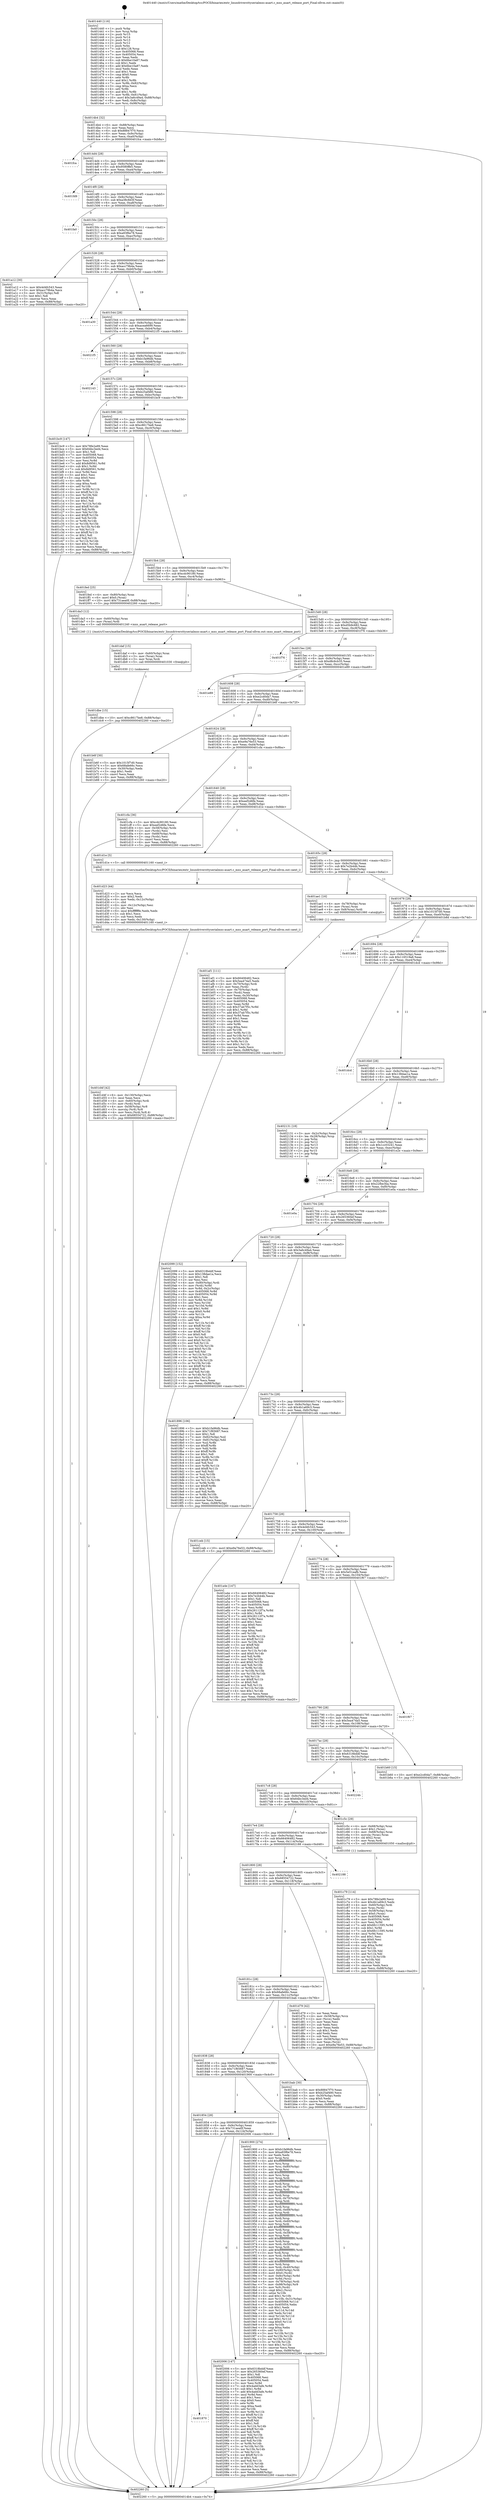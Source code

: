 digraph "0x401440" {
  label = "0x401440 (/mnt/c/Users/mathe/Desktop/tcc/POCII/binaries/extr_linuxdriversttyserialmxs-auart.c_mxs_auart_release_port_Final-ollvm.out::main(0))"
  labelloc = "t"
  node[shape=record]

  Entry [label="",width=0.3,height=0.3,shape=circle,fillcolor=black,style=filled]
  "0x4014b4" [label="{
     0x4014b4 [32]\l
     | [instrs]\l
     &nbsp;&nbsp;0x4014b4 \<+6\>: mov -0x88(%rbp),%eax\l
     &nbsp;&nbsp;0x4014ba \<+2\>: mov %eax,%ecx\l
     &nbsp;&nbsp;0x4014bc \<+6\>: sub $0x88847f70,%ecx\l
     &nbsp;&nbsp;0x4014c2 \<+6\>: mov %eax,-0x9c(%rbp)\l
     &nbsp;&nbsp;0x4014c8 \<+6\>: mov %ecx,-0xa0(%rbp)\l
     &nbsp;&nbsp;0x4014ce \<+6\>: je 0000000000401fca \<main+0xb8a\>\l
  }"]
  "0x401fca" [label="{
     0x401fca\l
  }", style=dashed]
  "0x4014d4" [label="{
     0x4014d4 [28]\l
     | [instrs]\l
     &nbsp;&nbsp;0x4014d4 \<+5\>: jmp 00000000004014d9 \<main+0x99\>\l
     &nbsp;&nbsp;0x4014d9 \<+6\>: mov -0x9c(%rbp),%eax\l
     &nbsp;&nbsp;0x4014df \<+5\>: sub $0x9580ffe5,%eax\l
     &nbsp;&nbsp;0x4014e4 \<+6\>: mov %eax,-0xa4(%rbp)\l
     &nbsp;&nbsp;0x4014ea \<+6\>: je 0000000000401fd9 \<main+0xb99\>\l
  }"]
  Exit [label="",width=0.3,height=0.3,shape=circle,fillcolor=black,style=filled,peripheries=2]
  "0x401fd9" [label="{
     0x401fd9\l
  }", style=dashed]
  "0x4014f0" [label="{
     0x4014f0 [28]\l
     | [instrs]\l
     &nbsp;&nbsp;0x4014f0 \<+5\>: jmp 00000000004014f5 \<main+0xb5\>\l
     &nbsp;&nbsp;0x4014f5 \<+6\>: mov -0x9c(%rbp),%eax\l
     &nbsp;&nbsp;0x4014fb \<+5\>: sub $0xa38c8d3f,%eax\l
     &nbsp;&nbsp;0x401500 \<+6\>: mov %eax,-0xa8(%rbp)\l
     &nbsp;&nbsp;0x401506 \<+6\>: je 0000000000401fa0 \<main+0xb60\>\l
  }"]
  "0x401870" [label="{
     0x401870\l
  }", style=dashed]
  "0x401fa0" [label="{
     0x401fa0\l
  }", style=dashed]
  "0x40150c" [label="{
     0x40150c [28]\l
     | [instrs]\l
     &nbsp;&nbsp;0x40150c \<+5\>: jmp 0000000000401511 \<main+0xd1\>\l
     &nbsp;&nbsp;0x401511 \<+6\>: mov -0x9c(%rbp),%eax\l
     &nbsp;&nbsp;0x401517 \<+5\>: sub $0xa93f6e78,%eax\l
     &nbsp;&nbsp;0x40151c \<+6\>: mov %eax,-0xac(%rbp)\l
     &nbsp;&nbsp;0x401522 \<+6\>: je 0000000000401a12 \<main+0x5d2\>\l
  }"]
  "0x402006" [label="{
     0x402006 [147]\l
     | [instrs]\l
     &nbsp;&nbsp;0x402006 \<+5\>: mov $0x6318bddf,%eax\l
     &nbsp;&nbsp;0x40200b \<+5\>: mov $0x265360ef,%ecx\l
     &nbsp;&nbsp;0x402010 \<+2\>: mov $0x1,%dl\l
     &nbsp;&nbsp;0x402012 \<+7\>: mov 0x405068,%esi\l
     &nbsp;&nbsp;0x402019 \<+7\>: mov 0x405054,%edi\l
     &nbsp;&nbsp;0x402020 \<+3\>: mov %esi,%r8d\l
     &nbsp;&nbsp;0x402023 \<+7\>: sub $0x4add3afe,%r8d\l
     &nbsp;&nbsp;0x40202a \<+4\>: sub $0x1,%r8d\l
     &nbsp;&nbsp;0x40202e \<+7\>: add $0x4add3afe,%r8d\l
     &nbsp;&nbsp;0x402035 \<+4\>: imul %r8d,%esi\l
     &nbsp;&nbsp;0x402039 \<+3\>: and $0x1,%esi\l
     &nbsp;&nbsp;0x40203c \<+3\>: cmp $0x0,%esi\l
     &nbsp;&nbsp;0x40203f \<+4\>: sete %r9b\l
     &nbsp;&nbsp;0x402043 \<+3\>: cmp $0xa,%edi\l
     &nbsp;&nbsp;0x402046 \<+4\>: setl %r10b\l
     &nbsp;&nbsp;0x40204a \<+3\>: mov %r9b,%r11b\l
     &nbsp;&nbsp;0x40204d \<+4\>: xor $0xff,%r11b\l
     &nbsp;&nbsp;0x402051 \<+3\>: mov %r10b,%bl\l
     &nbsp;&nbsp;0x402054 \<+3\>: xor $0xff,%bl\l
     &nbsp;&nbsp;0x402057 \<+3\>: xor $0x1,%dl\l
     &nbsp;&nbsp;0x40205a \<+3\>: mov %r11b,%r14b\l
     &nbsp;&nbsp;0x40205d \<+4\>: and $0xff,%r14b\l
     &nbsp;&nbsp;0x402061 \<+3\>: and %dl,%r9b\l
     &nbsp;&nbsp;0x402064 \<+3\>: mov %bl,%r15b\l
     &nbsp;&nbsp;0x402067 \<+4\>: and $0xff,%r15b\l
     &nbsp;&nbsp;0x40206b \<+3\>: and %dl,%r10b\l
     &nbsp;&nbsp;0x40206e \<+3\>: or %r9b,%r14b\l
     &nbsp;&nbsp;0x402071 \<+3\>: or %r10b,%r15b\l
     &nbsp;&nbsp;0x402074 \<+3\>: xor %r15b,%r14b\l
     &nbsp;&nbsp;0x402077 \<+3\>: or %bl,%r11b\l
     &nbsp;&nbsp;0x40207a \<+4\>: xor $0xff,%r11b\l
     &nbsp;&nbsp;0x40207e \<+3\>: or $0x1,%dl\l
     &nbsp;&nbsp;0x402081 \<+3\>: and %dl,%r11b\l
     &nbsp;&nbsp;0x402084 \<+3\>: or %r11b,%r14b\l
     &nbsp;&nbsp;0x402087 \<+4\>: test $0x1,%r14b\l
     &nbsp;&nbsp;0x40208b \<+3\>: cmovne %ecx,%eax\l
     &nbsp;&nbsp;0x40208e \<+6\>: mov %eax,-0x88(%rbp)\l
     &nbsp;&nbsp;0x402094 \<+5\>: jmp 0000000000402260 \<main+0xe20\>\l
  }"]
  "0x401a12" [label="{
     0x401a12 [30]\l
     | [instrs]\l
     &nbsp;&nbsp;0x401a12 \<+5\>: mov $0x4d4fc543,%eax\l
     &nbsp;&nbsp;0x401a17 \<+5\>: mov $0xacc79b4a,%ecx\l
     &nbsp;&nbsp;0x401a1c \<+3\>: mov -0x31(%rbp),%dl\l
     &nbsp;&nbsp;0x401a1f \<+3\>: test $0x1,%dl\l
     &nbsp;&nbsp;0x401a22 \<+3\>: cmovne %ecx,%eax\l
     &nbsp;&nbsp;0x401a25 \<+6\>: mov %eax,-0x88(%rbp)\l
     &nbsp;&nbsp;0x401a2b \<+5\>: jmp 0000000000402260 \<main+0xe20\>\l
  }"]
  "0x401528" [label="{
     0x401528 [28]\l
     | [instrs]\l
     &nbsp;&nbsp;0x401528 \<+5\>: jmp 000000000040152d \<main+0xed\>\l
     &nbsp;&nbsp;0x40152d \<+6\>: mov -0x9c(%rbp),%eax\l
     &nbsp;&nbsp;0x401533 \<+5\>: sub $0xacc79b4a,%eax\l
     &nbsp;&nbsp;0x401538 \<+6\>: mov %eax,-0xb0(%rbp)\l
     &nbsp;&nbsp;0x40153e \<+6\>: je 0000000000401a30 \<main+0x5f0\>\l
  }"]
  "0x401dbe" [label="{
     0x401dbe [15]\l
     | [instrs]\l
     &nbsp;&nbsp;0x401dbe \<+10\>: movl $0xc8617be8,-0x88(%rbp)\l
     &nbsp;&nbsp;0x401dc8 \<+5\>: jmp 0000000000402260 \<main+0xe20\>\l
  }"]
  "0x401a30" [label="{
     0x401a30\l
  }", style=dashed]
  "0x401544" [label="{
     0x401544 [28]\l
     | [instrs]\l
     &nbsp;&nbsp;0x401544 \<+5\>: jmp 0000000000401549 \<main+0x109\>\l
     &nbsp;&nbsp;0x401549 \<+6\>: mov -0x9c(%rbp),%eax\l
     &nbsp;&nbsp;0x40154f \<+5\>: sub $0xacea6699,%eax\l
     &nbsp;&nbsp;0x401554 \<+6\>: mov %eax,-0xb4(%rbp)\l
     &nbsp;&nbsp;0x40155a \<+6\>: je 00000000004021f5 \<main+0xdb5\>\l
  }"]
  "0x401daf" [label="{
     0x401daf [15]\l
     | [instrs]\l
     &nbsp;&nbsp;0x401daf \<+4\>: mov -0x60(%rbp),%rax\l
     &nbsp;&nbsp;0x401db3 \<+3\>: mov (%rax),%rax\l
     &nbsp;&nbsp;0x401db6 \<+3\>: mov %rax,%rdi\l
     &nbsp;&nbsp;0x401db9 \<+5\>: call 0000000000401030 \<free@plt\>\l
     | [calls]\l
     &nbsp;&nbsp;0x401030 \{1\} (unknown)\l
  }"]
  "0x4021f5" [label="{
     0x4021f5\l
  }", style=dashed]
  "0x401560" [label="{
     0x401560 [28]\l
     | [instrs]\l
     &nbsp;&nbsp;0x401560 \<+5\>: jmp 0000000000401565 \<main+0x125\>\l
     &nbsp;&nbsp;0x401565 \<+6\>: mov -0x9c(%rbp),%eax\l
     &nbsp;&nbsp;0x40156b \<+5\>: sub $0xb1fa96db,%eax\l
     &nbsp;&nbsp;0x401570 \<+6\>: mov %eax,-0xb8(%rbp)\l
     &nbsp;&nbsp;0x401576 \<+6\>: je 0000000000402143 \<main+0xd03\>\l
  }"]
  "0x401d4f" [label="{
     0x401d4f [42]\l
     | [instrs]\l
     &nbsp;&nbsp;0x401d4f \<+6\>: mov -0x130(%rbp),%ecx\l
     &nbsp;&nbsp;0x401d55 \<+3\>: imul %eax,%ecx\l
     &nbsp;&nbsp;0x401d58 \<+4\>: mov -0x60(%rbp),%rdi\l
     &nbsp;&nbsp;0x401d5c \<+3\>: mov (%rdi),%rdi\l
     &nbsp;&nbsp;0x401d5f \<+4\>: mov -0x58(%rbp),%r8\l
     &nbsp;&nbsp;0x401d63 \<+3\>: movslq (%r8),%r8\l
     &nbsp;&nbsp;0x401d66 \<+4\>: mov %ecx,(%rdi,%r8,4)\l
     &nbsp;&nbsp;0x401d6a \<+10\>: movl $0x68554722,-0x88(%rbp)\l
     &nbsp;&nbsp;0x401d74 \<+5\>: jmp 0000000000402260 \<main+0xe20\>\l
  }"]
  "0x402143" [label="{
     0x402143\l
  }", style=dashed]
  "0x40157c" [label="{
     0x40157c [28]\l
     | [instrs]\l
     &nbsp;&nbsp;0x40157c \<+5\>: jmp 0000000000401581 \<main+0x141\>\l
     &nbsp;&nbsp;0x401581 \<+6\>: mov -0x9c(%rbp),%eax\l
     &nbsp;&nbsp;0x401587 \<+5\>: sub $0xb25af480,%eax\l
     &nbsp;&nbsp;0x40158c \<+6\>: mov %eax,-0xbc(%rbp)\l
     &nbsp;&nbsp;0x401592 \<+6\>: je 0000000000401bc9 \<main+0x789\>\l
  }"]
  "0x401d23" [label="{
     0x401d23 [44]\l
     | [instrs]\l
     &nbsp;&nbsp;0x401d23 \<+2\>: xor %ecx,%ecx\l
     &nbsp;&nbsp;0x401d25 \<+5\>: mov $0x2,%edx\l
     &nbsp;&nbsp;0x401d2a \<+6\>: mov %edx,-0x12c(%rbp)\l
     &nbsp;&nbsp;0x401d30 \<+1\>: cltd\l
     &nbsp;&nbsp;0x401d31 \<+6\>: mov -0x12c(%rbp),%esi\l
     &nbsp;&nbsp;0x401d37 \<+2\>: idiv %esi\l
     &nbsp;&nbsp;0x401d39 \<+6\>: imul $0xfffffffe,%edx,%edx\l
     &nbsp;&nbsp;0x401d3f \<+3\>: sub $0x1,%ecx\l
     &nbsp;&nbsp;0x401d42 \<+2\>: sub %ecx,%edx\l
     &nbsp;&nbsp;0x401d44 \<+6\>: mov %edx,-0x130(%rbp)\l
     &nbsp;&nbsp;0x401d4a \<+5\>: call 0000000000401160 \<next_i\>\l
     | [calls]\l
     &nbsp;&nbsp;0x401160 \{1\} (/mnt/c/Users/mathe/Desktop/tcc/POCII/binaries/extr_linuxdriversttyserialmxs-auart.c_mxs_auart_release_port_Final-ollvm.out::next_i)\l
  }"]
  "0x401bc9" [label="{
     0x401bc9 [147]\l
     | [instrs]\l
     &nbsp;&nbsp;0x401bc9 \<+5\>: mov $0x78fe2a99,%eax\l
     &nbsp;&nbsp;0x401bce \<+5\>: mov $0x64bc3ed4,%ecx\l
     &nbsp;&nbsp;0x401bd3 \<+2\>: mov $0x1,%dl\l
     &nbsp;&nbsp;0x401bd5 \<+7\>: mov 0x405068,%esi\l
     &nbsp;&nbsp;0x401bdc \<+7\>: mov 0x405054,%edi\l
     &nbsp;&nbsp;0x401be3 \<+3\>: mov %esi,%r8d\l
     &nbsp;&nbsp;0x401be6 \<+7\>: add $0x8d9561,%r8d\l
     &nbsp;&nbsp;0x401bed \<+4\>: sub $0x1,%r8d\l
     &nbsp;&nbsp;0x401bf1 \<+7\>: sub $0x8d9561,%r8d\l
     &nbsp;&nbsp;0x401bf8 \<+4\>: imul %r8d,%esi\l
     &nbsp;&nbsp;0x401bfc \<+3\>: and $0x1,%esi\l
     &nbsp;&nbsp;0x401bff \<+3\>: cmp $0x0,%esi\l
     &nbsp;&nbsp;0x401c02 \<+4\>: sete %r9b\l
     &nbsp;&nbsp;0x401c06 \<+3\>: cmp $0xa,%edi\l
     &nbsp;&nbsp;0x401c09 \<+4\>: setl %r10b\l
     &nbsp;&nbsp;0x401c0d \<+3\>: mov %r9b,%r11b\l
     &nbsp;&nbsp;0x401c10 \<+4\>: xor $0xff,%r11b\l
     &nbsp;&nbsp;0x401c14 \<+3\>: mov %r10b,%bl\l
     &nbsp;&nbsp;0x401c17 \<+3\>: xor $0xff,%bl\l
     &nbsp;&nbsp;0x401c1a \<+3\>: xor $0x1,%dl\l
     &nbsp;&nbsp;0x401c1d \<+3\>: mov %r11b,%r14b\l
     &nbsp;&nbsp;0x401c20 \<+4\>: and $0xff,%r14b\l
     &nbsp;&nbsp;0x401c24 \<+3\>: and %dl,%r9b\l
     &nbsp;&nbsp;0x401c27 \<+3\>: mov %bl,%r15b\l
     &nbsp;&nbsp;0x401c2a \<+4\>: and $0xff,%r15b\l
     &nbsp;&nbsp;0x401c2e \<+3\>: and %dl,%r10b\l
     &nbsp;&nbsp;0x401c31 \<+3\>: or %r9b,%r14b\l
     &nbsp;&nbsp;0x401c34 \<+3\>: or %r10b,%r15b\l
     &nbsp;&nbsp;0x401c37 \<+3\>: xor %r15b,%r14b\l
     &nbsp;&nbsp;0x401c3a \<+3\>: or %bl,%r11b\l
     &nbsp;&nbsp;0x401c3d \<+4\>: xor $0xff,%r11b\l
     &nbsp;&nbsp;0x401c41 \<+3\>: or $0x1,%dl\l
     &nbsp;&nbsp;0x401c44 \<+3\>: and %dl,%r11b\l
     &nbsp;&nbsp;0x401c47 \<+3\>: or %r11b,%r14b\l
     &nbsp;&nbsp;0x401c4a \<+4\>: test $0x1,%r14b\l
     &nbsp;&nbsp;0x401c4e \<+3\>: cmovne %ecx,%eax\l
     &nbsp;&nbsp;0x401c51 \<+6\>: mov %eax,-0x88(%rbp)\l
     &nbsp;&nbsp;0x401c57 \<+5\>: jmp 0000000000402260 \<main+0xe20\>\l
  }"]
  "0x401598" [label="{
     0x401598 [28]\l
     | [instrs]\l
     &nbsp;&nbsp;0x401598 \<+5\>: jmp 000000000040159d \<main+0x15d\>\l
     &nbsp;&nbsp;0x40159d \<+6\>: mov -0x9c(%rbp),%eax\l
     &nbsp;&nbsp;0x4015a3 \<+5\>: sub $0xc8617be8,%eax\l
     &nbsp;&nbsp;0x4015a8 \<+6\>: mov %eax,-0xc0(%rbp)\l
     &nbsp;&nbsp;0x4015ae \<+6\>: je 0000000000401fed \<main+0xbad\>\l
  }"]
  "0x401c79" [label="{
     0x401c79 [114]\l
     | [instrs]\l
     &nbsp;&nbsp;0x401c79 \<+5\>: mov $0x78fe2a99,%ecx\l
     &nbsp;&nbsp;0x401c7e \<+5\>: mov $0x4b1a69c3,%edx\l
     &nbsp;&nbsp;0x401c83 \<+4\>: mov -0x60(%rbp),%rdi\l
     &nbsp;&nbsp;0x401c87 \<+3\>: mov %rax,(%rdi)\l
     &nbsp;&nbsp;0x401c8a \<+4\>: mov -0x58(%rbp),%rax\l
     &nbsp;&nbsp;0x401c8e \<+6\>: movl $0x0,(%rax)\l
     &nbsp;&nbsp;0x401c94 \<+7\>: mov 0x405068,%esi\l
     &nbsp;&nbsp;0x401c9b \<+8\>: mov 0x405054,%r8d\l
     &nbsp;&nbsp;0x401ca3 \<+3\>: mov %esi,%r9d\l
     &nbsp;&nbsp;0x401ca6 \<+7\>: add $0x6fc11595,%r9d\l
     &nbsp;&nbsp;0x401cad \<+4\>: sub $0x1,%r9d\l
     &nbsp;&nbsp;0x401cb1 \<+7\>: sub $0x6fc11595,%r9d\l
     &nbsp;&nbsp;0x401cb8 \<+4\>: imul %r9d,%esi\l
     &nbsp;&nbsp;0x401cbc \<+3\>: and $0x1,%esi\l
     &nbsp;&nbsp;0x401cbf \<+3\>: cmp $0x0,%esi\l
     &nbsp;&nbsp;0x401cc2 \<+4\>: sete %r10b\l
     &nbsp;&nbsp;0x401cc6 \<+4\>: cmp $0xa,%r8d\l
     &nbsp;&nbsp;0x401cca \<+4\>: setl %r11b\l
     &nbsp;&nbsp;0x401cce \<+3\>: mov %r10b,%bl\l
     &nbsp;&nbsp;0x401cd1 \<+3\>: and %r11b,%bl\l
     &nbsp;&nbsp;0x401cd4 \<+3\>: xor %r11b,%r10b\l
     &nbsp;&nbsp;0x401cd7 \<+3\>: or %r10b,%bl\l
     &nbsp;&nbsp;0x401cda \<+3\>: test $0x1,%bl\l
     &nbsp;&nbsp;0x401cdd \<+3\>: cmovne %edx,%ecx\l
     &nbsp;&nbsp;0x401ce0 \<+6\>: mov %ecx,-0x88(%rbp)\l
     &nbsp;&nbsp;0x401ce6 \<+5\>: jmp 0000000000402260 \<main+0xe20\>\l
  }"]
  "0x401fed" [label="{
     0x401fed [25]\l
     | [instrs]\l
     &nbsp;&nbsp;0x401fed \<+4\>: mov -0x80(%rbp),%rax\l
     &nbsp;&nbsp;0x401ff1 \<+6\>: movl $0x0,(%rax)\l
     &nbsp;&nbsp;0x401ff7 \<+10\>: movl $0x731aea0f,-0x88(%rbp)\l
     &nbsp;&nbsp;0x402001 \<+5\>: jmp 0000000000402260 \<main+0xe20\>\l
  }"]
  "0x4015b4" [label="{
     0x4015b4 [28]\l
     | [instrs]\l
     &nbsp;&nbsp;0x4015b4 \<+5\>: jmp 00000000004015b9 \<main+0x179\>\l
     &nbsp;&nbsp;0x4015b9 \<+6\>: mov -0x9c(%rbp),%eax\l
     &nbsp;&nbsp;0x4015bf \<+5\>: sub $0xcdc90180,%eax\l
     &nbsp;&nbsp;0x4015c4 \<+6\>: mov %eax,-0xc4(%rbp)\l
     &nbsp;&nbsp;0x4015ca \<+6\>: je 0000000000401da3 \<main+0x963\>\l
  }"]
  "0x401af1" [label="{
     0x401af1 [111]\l
     | [instrs]\l
     &nbsp;&nbsp;0x401af1 \<+5\>: mov $0x66406482,%ecx\l
     &nbsp;&nbsp;0x401af6 \<+5\>: mov $0x5ea474a5,%edx\l
     &nbsp;&nbsp;0x401afb \<+4\>: mov -0x70(%rbp),%rdi\l
     &nbsp;&nbsp;0x401aff \<+2\>: mov %eax,(%rdi)\l
     &nbsp;&nbsp;0x401b01 \<+4\>: mov -0x70(%rbp),%rdi\l
     &nbsp;&nbsp;0x401b05 \<+2\>: mov (%rdi),%eax\l
     &nbsp;&nbsp;0x401b07 \<+3\>: mov %eax,-0x30(%rbp)\l
     &nbsp;&nbsp;0x401b0a \<+7\>: mov 0x405068,%eax\l
     &nbsp;&nbsp;0x401b11 \<+7\>: mov 0x405054,%esi\l
     &nbsp;&nbsp;0x401b18 \<+3\>: mov %eax,%r8d\l
     &nbsp;&nbsp;0x401b1b \<+7\>: sub $0x37ab7f5c,%r8d\l
     &nbsp;&nbsp;0x401b22 \<+4\>: sub $0x1,%r8d\l
     &nbsp;&nbsp;0x401b26 \<+7\>: add $0x37ab7f5c,%r8d\l
     &nbsp;&nbsp;0x401b2d \<+4\>: imul %r8d,%eax\l
     &nbsp;&nbsp;0x401b31 \<+3\>: and $0x1,%eax\l
     &nbsp;&nbsp;0x401b34 \<+3\>: cmp $0x0,%eax\l
     &nbsp;&nbsp;0x401b37 \<+4\>: sete %r9b\l
     &nbsp;&nbsp;0x401b3b \<+3\>: cmp $0xa,%esi\l
     &nbsp;&nbsp;0x401b3e \<+4\>: setl %r10b\l
     &nbsp;&nbsp;0x401b42 \<+3\>: mov %r9b,%r11b\l
     &nbsp;&nbsp;0x401b45 \<+3\>: and %r10b,%r11b\l
     &nbsp;&nbsp;0x401b48 \<+3\>: xor %r10b,%r9b\l
     &nbsp;&nbsp;0x401b4b \<+3\>: or %r9b,%r11b\l
     &nbsp;&nbsp;0x401b4e \<+4\>: test $0x1,%r11b\l
     &nbsp;&nbsp;0x401b52 \<+3\>: cmovne %edx,%ecx\l
     &nbsp;&nbsp;0x401b55 \<+6\>: mov %ecx,-0x88(%rbp)\l
     &nbsp;&nbsp;0x401b5b \<+5\>: jmp 0000000000402260 \<main+0xe20\>\l
  }"]
  "0x401da3" [label="{
     0x401da3 [12]\l
     | [instrs]\l
     &nbsp;&nbsp;0x401da3 \<+4\>: mov -0x60(%rbp),%rax\l
     &nbsp;&nbsp;0x401da7 \<+3\>: mov (%rax),%rdi\l
     &nbsp;&nbsp;0x401daa \<+5\>: call 0000000000401240 \<mxs_auart_release_port\>\l
     | [calls]\l
     &nbsp;&nbsp;0x401240 \{1\} (/mnt/c/Users/mathe/Desktop/tcc/POCII/binaries/extr_linuxdriversttyserialmxs-auart.c_mxs_auart_release_port_Final-ollvm.out::mxs_auart_release_port)\l
  }"]
  "0x4015d0" [label="{
     0x4015d0 [28]\l
     | [instrs]\l
     &nbsp;&nbsp;0x4015d0 \<+5\>: jmp 00000000004015d5 \<main+0x195\>\l
     &nbsp;&nbsp;0x4015d5 \<+6\>: mov -0x9c(%rbp),%eax\l
     &nbsp;&nbsp;0x4015db \<+5\>: sub $0xd5b9c682,%eax\l
     &nbsp;&nbsp;0x4015e0 \<+6\>: mov %eax,-0xc8(%rbp)\l
     &nbsp;&nbsp;0x4015e6 \<+6\>: je 0000000000401f76 \<main+0xb36\>\l
  }"]
  "0x401854" [label="{
     0x401854 [28]\l
     | [instrs]\l
     &nbsp;&nbsp;0x401854 \<+5\>: jmp 0000000000401859 \<main+0x419\>\l
     &nbsp;&nbsp;0x401859 \<+6\>: mov -0x9c(%rbp),%eax\l
     &nbsp;&nbsp;0x40185f \<+5\>: sub $0x731aea0f,%eax\l
     &nbsp;&nbsp;0x401864 \<+6\>: mov %eax,-0x124(%rbp)\l
     &nbsp;&nbsp;0x40186a \<+6\>: je 0000000000402006 \<main+0xbc6\>\l
  }"]
  "0x401f76" [label="{
     0x401f76\l
  }", style=dashed]
  "0x4015ec" [label="{
     0x4015ec [28]\l
     | [instrs]\l
     &nbsp;&nbsp;0x4015ec \<+5\>: jmp 00000000004015f1 \<main+0x1b1\>\l
     &nbsp;&nbsp;0x4015f1 \<+6\>: mov -0x9c(%rbp),%eax\l
     &nbsp;&nbsp;0x4015f7 \<+5\>: sub $0xd8c6cb35,%eax\l
     &nbsp;&nbsp;0x4015fc \<+6\>: mov %eax,-0xcc(%rbp)\l
     &nbsp;&nbsp;0x401602 \<+6\>: je 0000000000401e89 \<main+0xa49\>\l
  }"]
  "0x401900" [label="{
     0x401900 [274]\l
     | [instrs]\l
     &nbsp;&nbsp;0x401900 \<+5\>: mov $0xb1fa96db,%eax\l
     &nbsp;&nbsp;0x401905 \<+5\>: mov $0xa93f6e78,%ecx\l
     &nbsp;&nbsp;0x40190a \<+2\>: xor %edx,%edx\l
     &nbsp;&nbsp;0x40190c \<+3\>: mov %rsp,%rsi\l
     &nbsp;&nbsp;0x40190f \<+4\>: add $0xfffffffffffffff0,%rsi\l
     &nbsp;&nbsp;0x401913 \<+3\>: mov %rsi,%rsp\l
     &nbsp;&nbsp;0x401916 \<+4\>: mov %rsi,-0x80(%rbp)\l
     &nbsp;&nbsp;0x40191a \<+3\>: mov %rsp,%rsi\l
     &nbsp;&nbsp;0x40191d \<+4\>: add $0xfffffffffffffff0,%rsi\l
     &nbsp;&nbsp;0x401921 \<+3\>: mov %rsi,%rsp\l
     &nbsp;&nbsp;0x401924 \<+3\>: mov %rsp,%rdi\l
     &nbsp;&nbsp;0x401927 \<+4\>: add $0xfffffffffffffff0,%rdi\l
     &nbsp;&nbsp;0x40192b \<+3\>: mov %rdi,%rsp\l
     &nbsp;&nbsp;0x40192e \<+4\>: mov %rdi,-0x78(%rbp)\l
     &nbsp;&nbsp;0x401932 \<+3\>: mov %rsp,%rdi\l
     &nbsp;&nbsp;0x401935 \<+4\>: add $0xfffffffffffffff0,%rdi\l
     &nbsp;&nbsp;0x401939 \<+3\>: mov %rdi,%rsp\l
     &nbsp;&nbsp;0x40193c \<+4\>: mov %rdi,-0x70(%rbp)\l
     &nbsp;&nbsp;0x401940 \<+3\>: mov %rsp,%rdi\l
     &nbsp;&nbsp;0x401943 \<+4\>: add $0xfffffffffffffff0,%rdi\l
     &nbsp;&nbsp;0x401947 \<+3\>: mov %rdi,%rsp\l
     &nbsp;&nbsp;0x40194a \<+4\>: mov %rdi,-0x68(%rbp)\l
     &nbsp;&nbsp;0x40194e \<+3\>: mov %rsp,%rdi\l
     &nbsp;&nbsp;0x401951 \<+4\>: add $0xfffffffffffffff0,%rdi\l
     &nbsp;&nbsp;0x401955 \<+3\>: mov %rdi,%rsp\l
     &nbsp;&nbsp;0x401958 \<+4\>: mov %rdi,-0x60(%rbp)\l
     &nbsp;&nbsp;0x40195c \<+3\>: mov %rsp,%rdi\l
     &nbsp;&nbsp;0x40195f \<+4\>: add $0xfffffffffffffff0,%rdi\l
     &nbsp;&nbsp;0x401963 \<+3\>: mov %rdi,%rsp\l
     &nbsp;&nbsp;0x401966 \<+4\>: mov %rdi,-0x58(%rbp)\l
     &nbsp;&nbsp;0x40196a \<+3\>: mov %rsp,%rdi\l
     &nbsp;&nbsp;0x40196d \<+4\>: add $0xfffffffffffffff0,%rdi\l
     &nbsp;&nbsp;0x401971 \<+3\>: mov %rdi,%rsp\l
     &nbsp;&nbsp;0x401974 \<+4\>: mov %rdi,-0x50(%rbp)\l
     &nbsp;&nbsp;0x401978 \<+3\>: mov %rsp,%rdi\l
     &nbsp;&nbsp;0x40197b \<+4\>: add $0xfffffffffffffff0,%rdi\l
     &nbsp;&nbsp;0x40197f \<+3\>: mov %rdi,%rsp\l
     &nbsp;&nbsp;0x401982 \<+4\>: mov %rdi,-0x48(%rbp)\l
     &nbsp;&nbsp;0x401986 \<+3\>: mov %rsp,%rdi\l
     &nbsp;&nbsp;0x401989 \<+4\>: add $0xfffffffffffffff0,%rdi\l
     &nbsp;&nbsp;0x40198d \<+3\>: mov %rdi,%rsp\l
     &nbsp;&nbsp;0x401990 \<+4\>: mov %rdi,-0x40(%rbp)\l
     &nbsp;&nbsp;0x401994 \<+4\>: mov -0x80(%rbp),%rdi\l
     &nbsp;&nbsp;0x401998 \<+6\>: movl $0x0,(%rdi)\l
     &nbsp;&nbsp;0x40199e \<+7\>: mov -0x8c(%rbp),%r8d\l
     &nbsp;&nbsp;0x4019a5 \<+3\>: mov %r8d,(%rsi)\l
     &nbsp;&nbsp;0x4019a8 \<+4\>: mov -0x78(%rbp),%rdi\l
     &nbsp;&nbsp;0x4019ac \<+7\>: mov -0x98(%rbp),%r9\l
     &nbsp;&nbsp;0x4019b3 \<+3\>: mov %r9,(%rdi)\l
     &nbsp;&nbsp;0x4019b6 \<+3\>: cmpl $0x2,(%rsi)\l
     &nbsp;&nbsp;0x4019b9 \<+4\>: setne %r10b\l
     &nbsp;&nbsp;0x4019bd \<+4\>: and $0x1,%r10b\l
     &nbsp;&nbsp;0x4019c1 \<+4\>: mov %r10b,-0x31(%rbp)\l
     &nbsp;&nbsp;0x4019c5 \<+8\>: mov 0x405068,%r11d\l
     &nbsp;&nbsp;0x4019cd \<+7\>: mov 0x405054,%ebx\l
     &nbsp;&nbsp;0x4019d4 \<+3\>: sub $0x1,%edx\l
     &nbsp;&nbsp;0x4019d7 \<+3\>: mov %r11d,%r14d\l
     &nbsp;&nbsp;0x4019da \<+3\>: add %edx,%r14d\l
     &nbsp;&nbsp;0x4019dd \<+4\>: imul %r14d,%r11d\l
     &nbsp;&nbsp;0x4019e1 \<+4\>: and $0x1,%r11d\l
     &nbsp;&nbsp;0x4019e5 \<+4\>: cmp $0x0,%r11d\l
     &nbsp;&nbsp;0x4019e9 \<+4\>: sete %r10b\l
     &nbsp;&nbsp;0x4019ed \<+3\>: cmp $0xa,%ebx\l
     &nbsp;&nbsp;0x4019f0 \<+4\>: setl %r15b\l
     &nbsp;&nbsp;0x4019f4 \<+3\>: mov %r10b,%r12b\l
     &nbsp;&nbsp;0x4019f7 \<+3\>: and %r15b,%r12b\l
     &nbsp;&nbsp;0x4019fa \<+3\>: xor %r15b,%r10b\l
     &nbsp;&nbsp;0x4019fd \<+3\>: or %r10b,%r12b\l
     &nbsp;&nbsp;0x401a00 \<+4\>: test $0x1,%r12b\l
     &nbsp;&nbsp;0x401a04 \<+3\>: cmovne %ecx,%eax\l
     &nbsp;&nbsp;0x401a07 \<+6\>: mov %eax,-0x88(%rbp)\l
     &nbsp;&nbsp;0x401a0d \<+5\>: jmp 0000000000402260 \<main+0xe20\>\l
  }"]
  "0x401e89" [label="{
     0x401e89\l
  }", style=dashed]
  "0x401608" [label="{
     0x401608 [28]\l
     | [instrs]\l
     &nbsp;&nbsp;0x401608 \<+5\>: jmp 000000000040160d \<main+0x1cd\>\l
     &nbsp;&nbsp;0x40160d \<+6\>: mov -0x9c(%rbp),%eax\l
     &nbsp;&nbsp;0x401613 \<+5\>: sub $0xe2cd0da7,%eax\l
     &nbsp;&nbsp;0x401618 \<+6\>: mov %eax,-0xd0(%rbp)\l
     &nbsp;&nbsp;0x40161e \<+6\>: je 0000000000401b6f \<main+0x72f\>\l
  }"]
  "0x401838" [label="{
     0x401838 [28]\l
     | [instrs]\l
     &nbsp;&nbsp;0x401838 \<+5\>: jmp 000000000040183d \<main+0x3fd\>\l
     &nbsp;&nbsp;0x40183d \<+6\>: mov -0x9c(%rbp),%eax\l
     &nbsp;&nbsp;0x401843 \<+5\>: sub $0x71f65687,%eax\l
     &nbsp;&nbsp;0x401848 \<+6\>: mov %eax,-0x120(%rbp)\l
     &nbsp;&nbsp;0x40184e \<+6\>: je 0000000000401900 \<main+0x4c0\>\l
  }"]
  "0x401b6f" [label="{
     0x401b6f [30]\l
     | [instrs]\l
     &nbsp;&nbsp;0x401b6f \<+5\>: mov $0x1015f7d0,%eax\l
     &nbsp;&nbsp;0x401b74 \<+5\>: mov $0x68afe66c,%ecx\l
     &nbsp;&nbsp;0x401b79 \<+3\>: mov -0x30(%rbp),%edx\l
     &nbsp;&nbsp;0x401b7c \<+3\>: cmp $0x1,%edx\l
     &nbsp;&nbsp;0x401b7f \<+3\>: cmovl %ecx,%eax\l
     &nbsp;&nbsp;0x401b82 \<+6\>: mov %eax,-0x88(%rbp)\l
     &nbsp;&nbsp;0x401b88 \<+5\>: jmp 0000000000402260 \<main+0xe20\>\l
  }"]
  "0x401624" [label="{
     0x401624 [28]\l
     | [instrs]\l
     &nbsp;&nbsp;0x401624 \<+5\>: jmp 0000000000401629 \<main+0x1e9\>\l
     &nbsp;&nbsp;0x401629 \<+6\>: mov -0x9c(%rbp),%eax\l
     &nbsp;&nbsp;0x40162f \<+5\>: sub $0xe9a76e53,%eax\l
     &nbsp;&nbsp;0x401634 \<+6\>: mov %eax,-0xd4(%rbp)\l
     &nbsp;&nbsp;0x40163a \<+6\>: je 0000000000401cfa \<main+0x8ba\>\l
  }"]
  "0x401bab" [label="{
     0x401bab [30]\l
     | [instrs]\l
     &nbsp;&nbsp;0x401bab \<+5\>: mov $0x88847f70,%eax\l
     &nbsp;&nbsp;0x401bb0 \<+5\>: mov $0xb25af480,%ecx\l
     &nbsp;&nbsp;0x401bb5 \<+3\>: mov -0x30(%rbp),%edx\l
     &nbsp;&nbsp;0x401bb8 \<+3\>: cmp $0x0,%edx\l
     &nbsp;&nbsp;0x401bbb \<+3\>: cmove %ecx,%eax\l
     &nbsp;&nbsp;0x401bbe \<+6\>: mov %eax,-0x88(%rbp)\l
     &nbsp;&nbsp;0x401bc4 \<+5\>: jmp 0000000000402260 \<main+0xe20\>\l
  }"]
  "0x401cfa" [label="{
     0x401cfa [36]\l
     | [instrs]\l
     &nbsp;&nbsp;0x401cfa \<+5\>: mov $0xcdc90180,%eax\l
     &nbsp;&nbsp;0x401cff \<+5\>: mov $0xeef2d6fe,%ecx\l
     &nbsp;&nbsp;0x401d04 \<+4\>: mov -0x58(%rbp),%rdx\l
     &nbsp;&nbsp;0x401d08 \<+2\>: mov (%rdx),%esi\l
     &nbsp;&nbsp;0x401d0a \<+4\>: mov -0x68(%rbp),%rdx\l
     &nbsp;&nbsp;0x401d0e \<+2\>: cmp (%rdx),%esi\l
     &nbsp;&nbsp;0x401d10 \<+3\>: cmovl %ecx,%eax\l
     &nbsp;&nbsp;0x401d13 \<+6\>: mov %eax,-0x88(%rbp)\l
     &nbsp;&nbsp;0x401d19 \<+5\>: jmp 0000000000402260 \<main+0xe20\>\l
  }"]
  "0x401640" [label="{
     0x401640 [28]\l
     | [instrs]\l
     &nbsp;&nbsp;0x401640 \<+5\>: jmp 0000000000401645 \<main+0x205\>\l
     &nbsp;&nbsp;0x401645 \<+6\>: mov -0x9c(%rbp),%eax\l
     &nbsp;&nbsp;0x40164b \<+5\>: sub $0xeef2d6fe,%eax\l
     &nbsp;&nbsp;0x401650 \<+6\>: mov %eax,-0xd8(%rbp)\l
     &nbsp;&nbsp;0x401656 \<+6\>: je 0000000000401d1e \<main+0x8de\>\l
  }"]
  "0x40181c" [label="{
     0x40181c [28]\l
     | [instrs]\l
     &nbsp;&nbsp;0x40181c \<+5\>: jmp 0000000000401821 \<main+0x3e1\>\l
     &nbsp;&nbsp;0x401821 \<+6\>: mov -0x9c(%rbp),%eax\l
     &nbsp;&nbsp;0x401827 \<+5\>: sub $0x68afe66c,%eax\l
     &nbsp;&nbsp;0x40182c \<+6\>: mov %eax,-0x11c(%rbp)\l
     &nbsp;&nbsp;0x401832 \<+6\>: je 0000000000401bab \<main+0x76b\>\l
  }"]
  "0x401d1e" [label="{
     0x401d1e [5]\l
     | [instrs]\l
     &nbsp;&nbsp;0x401d1e \<+5\>: call 0000000000401160 \<next_i\>\l
     | [calls]\l
     &nbsp;&nbsp;0x401160 \{1\} (/mnt/c/Users/mathe/Desktop/tcc/POCII/binaries/extr_linuxdriversttyserialmxs-auart.c_mxs_auart_release_port_Final-ollvm.out::next_i)\l
  }"]
  "0x40165c" [label="{
     0x40165c [28]\l
     | [instrs]\l
     &nbsp;&nbsp;0x40165c \<+5\>: jmp 0000000000401661 \<main+0x221\>\l
     &nbsp;&nbsp;0x401661 \<+6\>: mov -0x9c(%rbp),%eax\l
     &nbsp;&nbsp;0x401667 \<+5\>: sub $0x7e2b44b,%eax\l
     &nbsp;&nbsp;0x40166c \<+6\>: mov %eax,-0xdc(%rbp)\l
     &nbsp;&nbsp;0x401672 \<+6\>: je 0000000000401ae1 \<main+0x6a1\>\l
  }"]
  "0x401d79" [label="{
     0x401d79 [42]\l
     | [instrs]\l
     &nbsp;&nbsp;0x401d79 \<+2\>: xor %eax,%eax\l
     &nbsp;&nbsp;0x401d7b \<+4\>: mov -0x58(%rbp),%rcx\l
     &nbsp;&nbsp;0x401d7f \<+2\>: mov (%rcx),%edx\l
     &nbsp;&nbsp;0x401d81 \<+2\>: mov %eax,%esi\l
     &nbsp;&nbsp;0x401d83 \<+2\>: sub %edx,%esi\l
     &nbsp;&nbsp;0x401d85 \<+2\>: mov %eax,%edx\l
     &nbsp;&nbsp;0x401d87 \<+3\>: sub $0x1,%edx\l
     &nbsp;&nbsp;0x401d8a \<+2\>: add %edx,%esi\l
     &nbsp;&nbsp;0x401d8c \<+2\>: sub %esi,%eax\l
     &nbsp;&nbsp;0x401d8e \<+4\>: mov -0x58(%rbp),%rcx\l
     &nbsp;&nbsp;0x401d92 \<+2\>: mov %eax,(%rcx)\l
     &nbsp;&nbsp;0x401d94 \<+10\>: movl $0xe9a76e53,-0x88(%rbp)\l
     &nbsp;&nbsp;0x401d9e \<+5\>: jmp 0000000000402260 \<main+0xe20\>\l
  }"]
  "0x401ae1" [label="{
     0x401ae1 [16]\l
     | [instrs]\l
     &nbsp;&nbsp;0x401ae1 \<+4\>: mov -0x78(%rbp),%rax\l
     &nbsp;&nbsp;0x401ae5 \<+3\>: mov (%rax),%rax\l
     &nbsp;&nbsp;0x401ae8 \<+4\>: mov 0x8(%rax),%rdi\l
     &nbsp;&nbsp;0x401aec \<+5\>: call 0000000000401060 \<atoi@plt\>\l
     | [calls]\l
     &nbsp;&nbsp;0x401060 \{1\} (unknown)\l
  }"]
  "0x401678" [label="{
     0x401678 [28]\l
     | [instrs]\l
     &nbsp;&nbsp;0x401678 \<+5\>: jmp 000000000040167d \<main+0x23d\>\l
     &nbsp;&nbsp;0x40167d \<+6\>: mov -0x9c(%rbp),%eax\l
     &nbsp;&nbsp;0x401683 \<+5\>: sub $0x1015f7d0,%eax\l
     &nbsp;&nbsp;0x401688 \<+6\>: mov %eax,-0xe0(%rbp)\l
     &nbsp;&nbsp;0x40168e \<+6\>: je 0000000000401b8d \<main+0x74d\>\l
  }"]
  "0x401800" [label="{
     0x401800 [28]\l
     | [instrs]\l
     &nbsp;&nbsp;0x401800 \<+5\>: jmp 0000000000401805 \<main+0x3c5\>\l
     &nbsp;&nbsp;0x401805 \<+6\>: mov -0x9c(%rbp),%eax\l
     &nbsp;&nbsp;0x40180b \<+5\>: sub $0x68554722,%eax\l
     &nbsp;&nbsp;0x401810 \<+6\>: mov %eax,-0x118(%rbp)\l
     &nbsp;&nbsp;0x401816 \<+6\>: je 0000000000401d79 \<main+0x939\>\l
  }"]
  "0x401b8d" [label="{
     0x401b8d\l
  }", style=dashed]
  "0x401694" [label="{
     0x401694 [28]\l
     | [instrs]\l
     &nbsp;&nbsp;0x401694 \<+5\>: jmp 0000000000401699 \<main+0x259\>\l
     &nbsp;&nbsp;0x401699 \<+6\>: mov -0x9c(%rbp),%eax\l
     &nbsp;&nbsp;0x40169f \<+5\>: sub $0x116519a8,%eax\l
     &nbsp;&nbsp;0x4016a4 \<+6\>: mov %eax,-0xe4(%rbp)\l
     &nbsp;&nbsp;0x4016aa \<+6\>: je 0000000000401dcd \<main+0x98d\>\l
  }"]
  "0x402188" [label="{
     0x402188\l
  }", style=dashed]
  "0x401dcd" [label="{
     0x401dcd\l
  }", style=dashed]
  "0x4016b0" [label="{
     0x4016b0 [28]\l
     | [instrs]\l
     &nbsp;&nbsp;0x4016b0 \<+5\>: jmp 00000000004016b5 \<main+0x275\>\l
     &nbsp;&nbsp;0x4016b5 \<+6\>: mov -0x9c(%rbp),%eax\l
     &nbsp;&nbsp;0x4016bb \<+5\>: sub $0x138dae1a,%eax\l
     &nbsp;&nbsp;0x4016c0 \<+6\>: mov %eax,-0xe8(%rbp)\l
     &nbsp;&nbsp;0x4016c6 \<+6\>: je 0000000000402131 \<main+0xcf1\>\l
  }"]
  "0x4017e4" [label="{
     0x4017e4 [28]\l
     | [instrs]\l
     &nbsp;&nbsp;0x4017e4 \<+5\>: jmp 00000000004017e9 \<main+0x3a9\>\l
     &nbsp;&nbsp;0x4017e9 \<+6\>: mov -0x9c(%rbp),%eax\l
     &nbsp;&nbsp;0x4017ef \<+5\>: sub $0x66406482,%eax\l
     &nbsp;&nbsp;0x4017f4 \<+6\>: mov %eax,-0x114(%rbp)\l
     &nbsp;&nbsp;0x4017fa \<+6\>: je 0000000000402188 \<main+0xd48\>\l
  }"]
  "0x402131" [label="{
     0x402131 [18]\l
     | [instrs]\l
     &nbsp;&nbsp;0x402131 \<+3\>: mov -0x2c(%rbp),%eax\l
     &nbsp;&nbsp;0x402134 \<+4\>: lea -0x28(%rbp),%rsp\l
     &nbsp;&nbsp;0x402138 \<+1\>: pop %rbx\l
     &nbsp;&nbsp;0x402139 \<+2\>: pop %r12\l
     &nbsp;&nbsp;0x40213b \<+2\>: pop %r13\l
     &nbsp;&nbsp;0x40213d \<+2\>: pop %r14\l
     &nbsp;&nbsp;0x40213f \<+2\>: pop %r15\l
     &nbsp;&nbsp;0x402141 \<+1\>: pop %rbp\l
     &nbsp;&nbsp;0x402142 \<+1\>: ret\l
  }"]
  "0x4016cc" [label="{
     0x4016cc [28]\l
     | [instrs]\l
     &nbsp;&nbsp;0x4016cc \<+5\>: jmp 00000000004016d1 \<main+0x291\>\l
     &nbsp;&nbsp;0x4016d1 \<+6\>: mov -0x9c(%rbp),%eax\l
     &nbsp;&nbsp;0x4016d7 \<+5\>: sub $0x1cc03241,%eax\l
     &nbsp;&nbsp;0x4016dc \<+6\>: mov %eax,-0xec(%rbp)\l
     &nbsp;&nbsp;0x4016e2 \<+6\>: je 0000000000401e2e \<main+0x9ee\>\l
  }"]
  "0x401c5c" [label="{
     0x401c5c [29]\l
     | [instrs]\l
     &nbsp;&nbsp;0x401c5c \<+4\>: mov -0x68(%rbp),%rax\l
     &nbsp;&nbsp;0x401c60 \<+6\>: movl $0x1,(%rax)\l
     &nbsp;&nbsp;0x401c66 \<+4\>: mov -0x68(%rbp),%rax\l
     &nbsp;&nbsp;0x401c6a \<+3\>: movslq (%rax),%rax\l
     &nbsp;&nbsp;0x401c6d \<+4\>: shl $0x2,%rax\l
     &nbsp;&nbsp;0x401c71 \<+3\>: mov %rax,%rdi\l
     &nbsp;&nbsp;0x401c74 \<+5\>: call 0000000000401050 \<malloc@plt\>\l
     | [calls]\l
     &nbsp;&nbsp;0x401050 \{1\} (unknown)\l
  }"]
  "0x401e2e" [label="{
     0x401e2e\l
  }", style=dashed]
  "0x4016e8" [label="{
     0x4016e8 [28]\l
     | [instrs]\l
     &nbsp;&nbsp;0x4016e8 \<+5\>: jmp 00000000004016ed \<main+0x2ad\>\l
     &nbsp;&nbsp;0x4016ed \<+6\>: mov -0x9c(%rbp),%eax\l
     &nbsp;&nbsp;0x4016f3 \<+5\>: sub $0x22fbe3ba,%eax\l
     &nbsp;&nbsp;0x4016f8 \<+6\>: mov %eax,-0xf0(%rbp)\l
     &nbsp;&nbsp;0x4016fe \<+6\>: je 0000000000401e0a \<main+0x9ca\>\l
  }"]
  "0x4017c8" [label="{
     0x4017c8 [28]\l
     | [instrs]\l
     &nbsp;&nbsp;0x4017c8 \<+5\>: jmp 00000000004017cd \<main+0x38d\>\l
     &nbsp;&nbsp;0x4017cd \<+6\>: mov -0x9c(%rbp),%eax\l
     &nbsp;&nbsp;0x4017d3 \<+5\>: sub $0x64bc3ed4,%eax\l
     &nbsp;&nbsp;0x4017d8 \<+6\>: mov %eax,-0x110(%rbp)\l
     &nbsp;&nbsp;0x4017de \<+6\>: je 0000000000401c5c \<main+0x81c\>\l
  }"]
  "0x401e0a" [label="{
     0x401e0a\l
  }", style=dashed]
  "0x401704" [label="{
     0x401704 [28]\l
     | [instrs]\l
     &nbsp;&nbsp;0x401704 \<+5\>: jmp 0000000000401709 \<main+0x2c9\>\l
     &nbsp;&nbsp;0x401709 \<+6\>: mov -0x9c(%rbp),%eax\l
     &nbsp;&nbsp;0x40170f \<+5\>: sub $0x265360ef,%eax\l
     &nbsp;&nbsp;0x401714 \<+6\>: mov %eax,-0xf4(%rbp)\l
     &nbsp;&nbsp;0x40171a \<+6\>: je 0000000000402099 \<main+0xc59\>\l
  }"]
  "0x40224b" [label="{
     0x40224b\l
  }", style=dashed]
  "0x402099" [label="{
     0x402099 [152]\l
     | [instrs]\l
     &nbsp;&nbsp;0x402099 \<+5\>: mov $0x6318bddf,%eax\l
     &nbsp;&nbsp;0x40209e \<+5\>: mov $0x138dae1a,%ecx\l
     &nbsp;&nbsp;0x4020a3 \<+2\>: mov $0x1,%dl\l
     &nbsp;&nbsp;0x4020a5 \<+2\>: xor %esi,%esi\l
     &nbsp;&nbsp;0x4020a7 \<+4\>: mov -0x80(%rbp),%rdi\l
     &nbsp;&nbsp;0x4020ab \<+3\>: mov (%rdi),%r8d\l
     &nbsp;&nbsp;0x4020ae \<+4\>: mov %r8d,-0x2c(%rbp)\l
     &nbsp;&nbsp;0x4020b2 \<+8\>: mov 0x405068,%r8d\l
     &nbsp;&nbsp;0x4020ba \<+8\>: mov 0x405054,%r9d\l
     &nbsp;&nbsp;0x4020c2 \<+3\>: sub $0x1,%esi\l
     &nbsp;&nbsp;0x4020c5 \<+3\>: mov %r8d,%r10d\l
     &nbsp;&nbsp;0x4020c8 \<+3\>: add %esi,%r10d\l
     &nbsp;&nbsp;0x4020cb \<+4\>: imul %r10d,%r8d\l
     &nbsp;&nbsp;0x4020cf \<+4\>: and $0x1,%r8d\l
     &nbsp;&nbsp;0x4020d3 \<+4\>: cmp $0x0,%r8d\l
     &nbsp;&nbsp;0x4020d7 \<+4\>: sete %r11b\l
     &nbsp;&nbsp;0x4020db \<+4\>: cmp $0xa,%r9d\l
     &nbsp;&nbsp;0x4020df \<+3\>: setl %bl\l
     &nbsp;&nbsp;0x4020e2 \<+3\>: mov %r11b,%r14b\l
     &nbsp;&nbsp;0x4020e5 \<+4\>: xor $0xff,%r14b\l
     &nbsp;&nbsp;0x4020e9 \<+3\>: mov %bl,%r15b\l
     &nbsp;&nbsp;0x4020ec \<+4\>: xor $0xff,%r15b\l
     &nbsp;&nbsp;0x4020f0 \<+3\>: xor $0x0,%dl\l
     &nbsp;&nbsp;0x4020f3 \<+3\>: mov %r14b,%r12b\l
     &nbsp;&nbsp;0x4020f6 \<+4\>: and $0x0,%r12b\l
     &nbsp;&nbsp;0x4020fa \<+3\>: and %dl,%r11b\l
     &nbsp;&nbsp;0x4020fd \<+3\>: mov %r15b,%r13b\l
     &nbsp;&nbsp;0x402100 \<+4\>: and $0x0,%r13b\l
     &nbsp;&nbsp;0x402104 \<+2\>: and %dl,%bl\l
     &nbsp;&nbsp;0x402106 \<+3\>: or %r11b,%r12b\l
     &nbsp;&nbsp;0x402109 \<+3\>: or %bl,%r13b\l
     &nbsp;&nbsp;0x40210c \<+3\>: xor %r13b,%r12b\l
     &nbsp;&nbsp;0x40210f \<+3\>: or %r15b,%r14b\l
     &nbsp;&nbsp;0x402112 \<+4\>: xor $0xff,%r14b\l
     &nbsp;&nbsp;0x402116 \<+3\>: or $0x0,%dl\l
     &nbsp;&nbsp;0x402119 \<+3\>: and %dl,%r14b\l
     &nbsp;&nbsp;0x40211c \<+3\>: or %r14b,%r12b\l
     &nbsp;&nbsp;0x40211f \<+4\>: test $0x1,%r12b\l
     &nbsp;&nbsp;0x402123 \<+3\>: cmovne %ecx,%eax\l
     &nbsp;&nbsp;0x402126 \<+6\>: mov %eax,-0x88(%rbp)\l
     &nbsp;&nbsp;0x40212c \<+5\>: jmp 0000000000402260 \<main+0xe20\>\l
  }"]
  "0x401720" [label="{
     0x401720 [28]\l
     | [instrs]\l
     &nbsp;&nbsp;0x401720 \<+5\>: jmp 0000000000401725 \<main+0x2e5\>\l
     &nbsp;&nbsp;0x401725 \<+6\>: mov -0x9c(%rbp),%eax\l
     &nbsp;&nbsp;0x40172b \<+5\>: sub $0x3a6c49a4,%eax\l
     &nbsp;&nbsp;0x401730 \<+6\>: mov %eax,-0xf8(%rbp)\l
     &nbsp;&nbsp;0x401736 \<+6\>: je 0000000000401896 \<main+0x456\>\l
  }"]
  "0x4017ac" [label="{
     0x4017ac [28]\l
     | [instrs]\l
     &nbsp;&nbsp;0x4017ac \<+5\>: jmp 00000000004017b1 \<main+0x371\>\l
     &nbsp;&nbsp;0x4017b1 \<+6\>: mov -0x9c(%rbp),%eax\l
     &nbsp;&nbsp;0x4017b7 \<+5\>: sub $0x6318bddf,%eax\l
     &nbsp;&nbsp;0x4017bc \<+6\>: mov %eax,-0x10c(%rbp)\l
     &nbsp;&nbsp;0x4017c2 \<+6\>: je 000000000040224b \<main+0xe0b\>\l
  }"]
  "0x401896" [label="{
     0x401896 [106]\l
     | [instrs]\l
     &nbsp;&nbsp;0x401896 \<+5\>: mov $0xb1fa96db,%eax\l
     &nbsp;&nbsp;0x40189b \<+5\>: mov $0x71f65687,%ecx\l
     &nbsp;&nbsp;0x4018a0 \<+2\>: mov $0x1,%dl\l
     &nbsp;&nbsp;0x4018a2 \<+7\>: mov -0x82(%rbp),%sil\l
     &nbsp;&nbsp;0x4018a9 \<+7\>: mov -0x81(%rbp),%dil\l
     &nbsp;&nbsp;0x4018b0 \<+3\>: mov %sil,%r8b\l
     &nbsp;&nbsp;0x4018b3 \<+4\>: xor $0xff,%r8b\l
     &nbsp;&nbsp;0x4018b7 \<+3\>: mov %dil,%r9b\l
     &nbsp;&nbsp;0x4018ba \<+4\>: xor $0xff,%r9b\l
     &nbsp;&nbsp;0x4018be \<+3\>: xor $0x1,%dl\l
     &nbsp;&nbsp;0x4018c1 \<+3\>: mov %r8b,%r10b\l
     &nbsp;&nbsp;0x4018c4 \<+4\>: and $0xff,%r10b\l
     &nbsp;&nbsp;0x4018c8 \<+3\>: and %dl,%sil\l
     &nbsp;&nbsp;0x4018cb \<+3\>: mov %r9b,%r11b\l
     &nbsp;&nbsp;0x4018ce \<+4\>: and $0xff,%r11b\l
     &nbsp;&nbsp;0x4018d2 \<+3\>: and %dl,%dil\l
     &nbsp;&nbsp;0x4018d5 \<+3\>: or %sil,%r10b\l
     &nbsp;&nbsp;0x4018d8 \<+3\>: or %dil,%r11b\l
     &nbsp;&nbsp;0x4018db \<+3\>: xor %r11b,%r10b\l
     &nbsp;&nbsp;0x4018de \<+3\>: or %r9b,%r8b\l
     &nbsp;&nbsp;0x4018e1 \<+4\>: xor $0xff,%r8b\l
     &nbsp;&nbsp;0x4018e5 \<+3\>: or $0x1,%dl\l
     &nbsp;&nbsp;0x4018e8 \<+3\>: and %dl,%r8b\l
     &nbsp;&nbsp;0x4018eb \<+3\>: or %r8b,%r10b\l
     &nbsp;&nbsp;0x4018ee \<+4\>: test $0x1,%r10b\l
     &nbsp;&nbsp;0x4018f2 \<+3\>: cmovne %ecx,%eax\l
     &nbsp;&nbsp;0x4018f5 \<+6\>: mov %eax,-0x88(%rbp)\l
     &nbsp;&nbsp;0x4018fb \<+5\>: jmp 0000000000402260 \<main+0xe20\>\l
  }"]
  "0x40173c" [label="{
     0x40173c [28]\l
     | [instrs]\l
     &nbsp;&nbsp;0x40173c \<+5\>: jmp 0000000000401741 \<main+0x301\>\l
     &nbsp;&nbsp;0x401741 \<+6\>: mov -0x9c(%rbp),%eax\l
     &nbsp;&nbsp;0x401747 \<+5\>: sub $0x4b1a69c3,%eax\l
     &nbsp;&nbsp;0x40174c \<+6\>: mov %eax,-0xfc(%rbp)\l
     &nbsp;&nbsp;0x401752 \<+6\>: je 0000000000401ceb \<main+0x8ab\>\l
  }"]
  "0x402260" [label="{
     0x402260 [5]\l
     | [instrs]\l
     &nbsp;&nbsp;0x402260 \<+5\>: jmp 00000000004014b4 \<main+0x74\>\l
  }"]
  "0x401440" [label="{
     0x401440 [116]\l
     | [instrs]\l
     &nbsp;&nbsp;0x401440 \<+1\>: push %rbp\l
     &nbsp;&nbsp;0x401441 \<+3\>: mov %rsp,%rbp\l
     &nbsp;&nbsp;0x401444 \<+2\>: push %r15\l
     &nbsp;&nbsp;0x401446 \<+2\>: push %r14\l
     &nbsp;&nbsp;0x401448 \<+2\>: push %r13\l
     &nbsp;&nbsp;0x40144a \<+2\>: push %r12\l
     &nbsp;&nbsp;0x40144c \<+1\>: push %rbx\l
     &nbsp;&nbsp;0x40144d \<+7\>: sub $0x128,%rsp\l
     &nbsp;&nbsp;0x401454 \<+7\>: mov 0x405068,%eax\l
     &nbsp;&nbsp;0x40145b \<+7\>: mov 0x405054,%ecx\l
     &nbsp;&nbsp;0x401462 \<+2\>: mov %eax,%edx\l
     &nbsp;&nbsp;0x401464 \<+6\>: sub $0x6be10a87,%edx\l
     &nbsp;&nbsp;0x40146a \<+3\>: sub $0x1,%edx\l
     &nbsp;&nbsp;0x40146d \<+6\>: add $0x6be10a87,%edx\l
     &nbsp;&nbsp;0x401473 \<+3\>: imul %edx,%eax\l
     &nbsp;&nbsp;0x401476 \<+3\>: and $0x1,%eax\l
     &nbsp;&nbsp;0x401479 \<+3\>: cmp $0x0,%eax\l
     &nbsp;&nbsp;0x40147c \<+4\>: sete %r8b\l
     &nbsp;&nbsp;0x401480 \<+4\>: and $0x1,%r8b\l
     &nbsp;&nbsp;0x401484 \<+7\>: mov %r8b,-0x82(%rbp)\l
     &nbsp;&nbsp;0x40148b \<+3\>: cmp $0xa,%ecx\l
     &nbsp;&nbsp;0x40148e \<+4\>: setl %r8b\l
     &nbsp;&nbsp;0x401492 \<+4\>: and $0x1,%r8b\l
     &nbsp;&nbsp;0x401496 \<+7\>: mov %r8b,-0x81(%rbp)\l
     &nbsp;&nbsp;0x40149d \<+10\>: movl $0x3a6c49a4,-0x88(%rbp)\l
     &nbsp;&nbsp;0x4014a7 \<+6\>: mov %edi,-0x8c(%rbp)\l
     &nbsp;&nbsp;0x4014ad \<+7\>: mov %rsi,-0x98(%rbp)\l
  }"]
  "0x401b60" [label="{
     0x401b60 [15]\l
     | [instrs]\l
     &nbsp;&nbsp;0x401b60 \<+10\>: movl $0xe2cd0da7,-0x88(%rbp)\l
     &nbsp;&nbsp;0x401b6a \<+5\>: jmp 0000000000402260 \<main+0xe20\>\l
  }"]
  "0x401ceb" [label="{
     0x401ceb [15]\l
     | [instrs]\l
     &nbsp;&nbsp;0x401ceb \<+10\>: movl $0xe9a76e53,-0x88(%rbp)\l
     &nbsp;&nbsp;0x401cf5 \<+5\>: jmp 0000000000402260 \<main+0xe20\>\l
  }"]
  "0x401758" [label="{
     0x401758 [28]\l
     | [instrs]\l
     &nbsp;&nbsp;0x401758 \<+5\>: jmp 000000000040175d \<main+0x31d\>\l
     &nbsp;&nbsp;0x40175d \<+6\>: mov -0x9c(%rbp),%eax\l
     &nbsp;&nbsp;0x401763 \<+5\>: sub $0x4d4fc543,%eax\l
     &nbsp;&nbsp;0x401768 \<+6\>: mov %eax,-0x100(%rbp)\l
     &nbsp;&nbsp;0x40176e \<+6\>: je 0000000000401a4e \<main+0x60e\>\l
  }"]
  "0x401790" [label="{
     0x401790 [28]\l
     | [instrs]\l
     &nbsp;&nbsp;0x401790 \<+5\>: jmp 0000000000401795 \<main+0x355\>\l
     &nbsp;&nbsp;0x401795 \<+6\>: mov -0x9c(%rbp),%eax\l
     &nbsp;&nbsp;0x40179b \<+5\>: sub $0x5ea474a5,%eax\l
     &nbsp;&nbsp;0x4017a0 \<+6\>: mov %eax,-0x108(%rbp)\l
     &nbsp;&nbsp;0x4017a6 \<+6\>: je 0000000000401b60 \<main+0x720\>\l
  }"]
  "0x401a4e" [label="{
     0x401a4e [147]\l
     | [instrs]\l
     &nbsp;&nbsp;0x401a4e \<+5\>: mov $0x66406482,%eax\l
     &nbsp;&nbsp;0x401a53 \<+5\>: mov $0x7e2b44b,%ecx\l
     &nbsp;&nbsp;0x401a58 \<+2\>: mov $0x1,%dl\l
     &nbsp;&nbsp;0x401a5a \<+7\>: mov 0x405068,%esi\l
     &nbsp;&nbsp;0x401a61 \<+7\>: mov 0x405054,%edi\l
     &nbsp;&nbsp;0x401a68 \<+3\>: mov %esi,%r8d\l
     &nbsp;&nbsp;0x401a6b \<+7\>: sub $0x26112f7a,%r8d\l
     &nbsp;&nbsp;0x401a72 \<+4\>: sub $0x1,%r8d\l
     &nbsp;&nbsp;0x401a76 \<+7\>: add $0x26112f7a,%r8d\l
     &nbsp;&nbsp;0x401a7d \<+4\>: imul %r8d,%esi\l
     &nbsp;&nbsp;0x401a81 \<+3\>: and $0x1,%esi\l
     &nbsp;&nbsp;0x401a84 \<+3\>: cmp $0x0,%esi\l
     &nbsp;&nbsp;0x401a87 \<+4\>: sete %r9b\l
     &nbsp;&nbsp;0x401a8b \<+3\>: cmp $0xa,%edi\l
     &nbsp;&nbsp;0x401a8e \<+4\>: setl %r10b\l
     &nbsp;&nbsp;0x401a92 \<+3\>: mov %r9b,%r11b\l
     &nbsp;&nbsp;0x401a95 \<+4\>: xor $0xff,%r11b\l
     &nbsp;&nbsp;0x401a99 \<+3\>: mov %r10b,%bl\l
     &nbsp;&nbsp;0x401a9c \<+3\>: xor $0xff,%bl\l
     &nbsp;&nbsp;0x401a9f \<+3\>: xor $0x0,%dl\l
     &nbsp;&nbsp;0x401aa2 \<+3\>: mov %r11b,%r14b\l
     &nbsp;&nbsp;0x401aa5 \<+4\>: and $0x0,%r14b\l
     &nbsp;&nbsp;0x401aa9 \<+3\>: and %dl,%r9b\l
     &nbsp;&nbsp;0x401aac \<+3\>: mov %bl,%r15b\l
     &nbsp;&nbsp;0x401aaf \<+4\>: and $0x0,%r15b\l
     &nbsp;&nbsp;0x401ab3 \<+3\>: and %dl,%r10b\l
     &nbsp;&nbsp;0x401ab6 \<+3\>: or %r9b,%r14b\l
     &nbsp;&nbsp;0x401ab9 \<+3\>: or %r10b,%r15b\l
     &nbsp;&nbsp;0x401abc \<+3\>: xor %r15b,%r14b\l
     &nbsp;&nbsp;0x401abf \<+3\>: or %bl,%r11b\l
     &nbsp;&nbsp;0x401ac2 \<+4\>: xor $0xff,%r11b\l
     &nbsp;&nbsp;0x401ac6 \<+3\>: or $0x0,%dl\l
     &nbsp;&nbsp;0x401ac9 \<+3\>: and %dl,%r11b\l
     &nbsp;&nbsp;0x401acc \<+3\>: or %r11b,%r14b\l
     &nbsp;&nbsp;0x401acf \<+4\>: test $0x1,%r14b\l
     &nbsp;&nbsp;0x401ad3 \<+3\>: cmovne %ecx,%eax\l
     &nbsp;&nbsp;0x401ad6 \<+6\>: mov %eax,-0x88(%rbp)\l
     &nbsp;&nbsp;0x401adc \<+5\>: jmp 0000000000402260 \<main+0xe20\>\l
  }"]
  "0x401774" [label="{
     0x401774 [28]\l
     | [instrs]\l
     &nbsp;&nbsp;0x401774 \<+5\>: jmp 0000000000401779 \<main+0x339\>\l
     &nbsp;&nbsp;0x401779 \<+6\>: mov -0x9c(%rbp),%eax\l
     &nbsp;&nbsp;0x40177f \<+5\>: sub $0x5e51eafb,%eax\l
     &nbsp;&nbsp;0x401784 \<+6\>: mov %eax,-0x104(%rbp)\l
     &nbsp;&nbsp;0x40178a \<+6\>: je 0000000000401f67 \<main+0xb27\>\l
  }"]
  "0x401f67" [label="{
     0x401f67\l
  }", style=dashed]
  Entry -> "0x401440" [label=" 1"]
  "0x4014b4" -> "0x401fca" [label=" 0"]
  "0x4014b4" -> "0x4014d4" [label=" 20"]
  "0x402131" -> Exit [label=" 1"]
  "0x4014d4" -> "0x401fd9" [label=" 0"]
  "0x4014d4" -> "0x4014f0" [label=" 20"]
  "0x402099" -> "0x402260" [label=" 1"]
  "0x4014f0" -> "0x401fa0" [label=" 0"]
  "0x4014f0" -> "0x40150c" [label=" 20"]
  "0x402006" -> "0x402260" [label=" 1"]
  "0x40150c" -> "0x401a12" [label=" 1"]
  "0x40150c" -> "0x401528" [label=" 19"]
  "0x401854" -> "0x401870" [label=" 0"]
  "0x401528" -> "0x401a30" [label=" 0"]
  "0x401528" -> "0x401544" [label=" 19"]
  "0x401854" -> "0x402006" [label=" 1"]
  "0x401544" -> "0x4021f5" [label=" 0"]
  "0x401544" -> "0x401560" [label=" 19"]
  "0x401fed" -> "0x402260" [label=" 1"]
  "0x401560" -> "0x402143" [label=" 0"]
  "0x401560" -> "0x40157c" [label=" 19"]
  "0x401dbe" -> "0x402260" [label=" 1"]
  "0x40157c" -> "0x401bc9" [label=" 1"]
  "0x40157c" -> "0x401598" [label=" 18"]
  "0x401daf" -> "0x401dbe" [label=" 1"]
  "0x401598" -> "0x401fed" [label=" 1"]
  "0x401598" -> "0x4015b4" [label=" 17"]
  "0x401da3" -> "0x401daf" [label=" 1"]
  "0x4015b4" -> "0x401da3" [label=" 1"]
  "0x4015b4" -> "0x4015d0" [label=" 16"]
  "0x401d79" -> "0x402260" [label=" 1"]
  "0x4015d0" -> "0x401f76" [label=" 0"]
  "0x4015d0" -> "0x4015ec" [label=" 16"]
  "0x401d23" -> "0x401d4f" [label=" 1"]
  "0x4015ec" -> "0x401e89" [label=" 0"]
  "0x4015ec" -> "0x401608" [label=" 16"]
  "0x401d1e" -> "0x401d23" [label=" 1"]
  "0x401608" -> "0x401b6f" [label=" 1"]
  "0x401608" -> "0x401624" [label=" 15"]
  "0x401ceb" -> "0x402260" [label=" 1"]
  "0x401624" -> "0x401cfa" [label=" 2"]
  "0x401624" -> "0x401640" [label=" 13"]
  "0x401c79" -> "0x402260" [label=" 1"]
  "0x401640" -> "0x401d1e" [label=" 1"]
  "0x401640" -> "0x40165c" [label=" 12"]
  "0x401bc9" -> "0x402260" [label=" 1"]
  "0x40165c" -> "0x401ae1" [label=" 1"]
  "0x40165c" -> "0x401678" [label=" 11"]
  "0x401bab" -> "0x402260" [label=" 1"]
  "0x401678" -> "0x401b8d" [label=" 0"]
  "0x401678" -> "0x401694" [label=" 11"]
  "0x401b60" -> "0x402260" [label=" 1"]
  "0x401694" -> "0x401dcd" [label=" 0"]
  "0x401694" -> "0x4016b0" [label=" 11"]
  "0x401af1" -> "0x402260" [label=" 1"]
  "0x4016b0" -> "0x402131" [label=" 1"]
  "0x4016b0" -> "0x4016cc" [label=" 10"]
  "0x401a4e" -> "0x402260" [label=" 1"]
  "0x4016cc" -> "0x401e2e" [label=" 0"]
  "0x4016cc" -> "0x4016e8" [label=" 10"]
  "0x401a12" -> "0x402260" [label=" 1"]
  "0x4016e8" -> "0x401e0a" [label=" 0"]
  "0x4016e8" -> "0x401704" [label=" 10"]
  "0x401d4f" -> "0x402260" [label=" 1"]
  "0x401704" -> "0x402099" [label=" 1"]
  "0x401704" -> "0x401720" [label=" 9"]
  "0x401838" -> "0x401854" [label=" 1"]
  "0x401720" -> "0x401896" [label=" 1"]
  "0x401720" -> "0x40173c" [label=" 8"]
  "0x401896" -> "0x402260" [label=" 1"]
  "0x401440" -> "0x4014b4" [label=" 1"]
  "0x402260" -> "0x4014b4" [label=" 19"]
  "0x401cfa" -> "0x402260" [label=" 2"]
  "0x40173c" -> "0x401ceb" [label=" 1"]
  "0x40173c" -> "0x401758" [label=" 7"]
  "0x40181c" -> "0x401838" [label=" 2"]
  "0x401758" -> "0x401a4e" [label=" 1"]
  "0x401758" -> "0x401774" [label=" 6"]
  "0x401c5c" -> "0x401c79" [label=" 1"]
  "0x401774" -> "0x401f67" [label=" 0"]
  "0x401774" -> "0x401790" [label=" 6"]
  "0x40181c" -> "0x401bab" [label=" 1"]
  "0x401790" -> "0x401b60" [label=" 1"]
  "0x401790" -> "0x4017ac" [label=" 5"]
  "0x401838" -> "0x401900" [label=" 1"]
  "0x4017ac" -> "0x40224b" [label=" 0"]
  "0x4017ac" -> "0x4017c8" [label=" 5"]
  "0x401900" -> "0x402260" [label=" 1"]
  "0x4017c8" -> "0x401c5c" [label=" 1"]
  "0x4017c8" -> "0x4017e4" [label=" 4"]
  "0x401ae1" -> "0x401af1" [label=" 1"]
  "0x4017e4" -> "0x402188" [label=" 0"]
  "0x4017e4" -> "0x401800" [label=" 4"]
  "0x401b6f" -> "0x402260" [label=" 1"]
  "0x401800" -> "0x401d79" [label=" 1"]
  "0x401800" -> "0x40181c" [label=" 3"]
}
